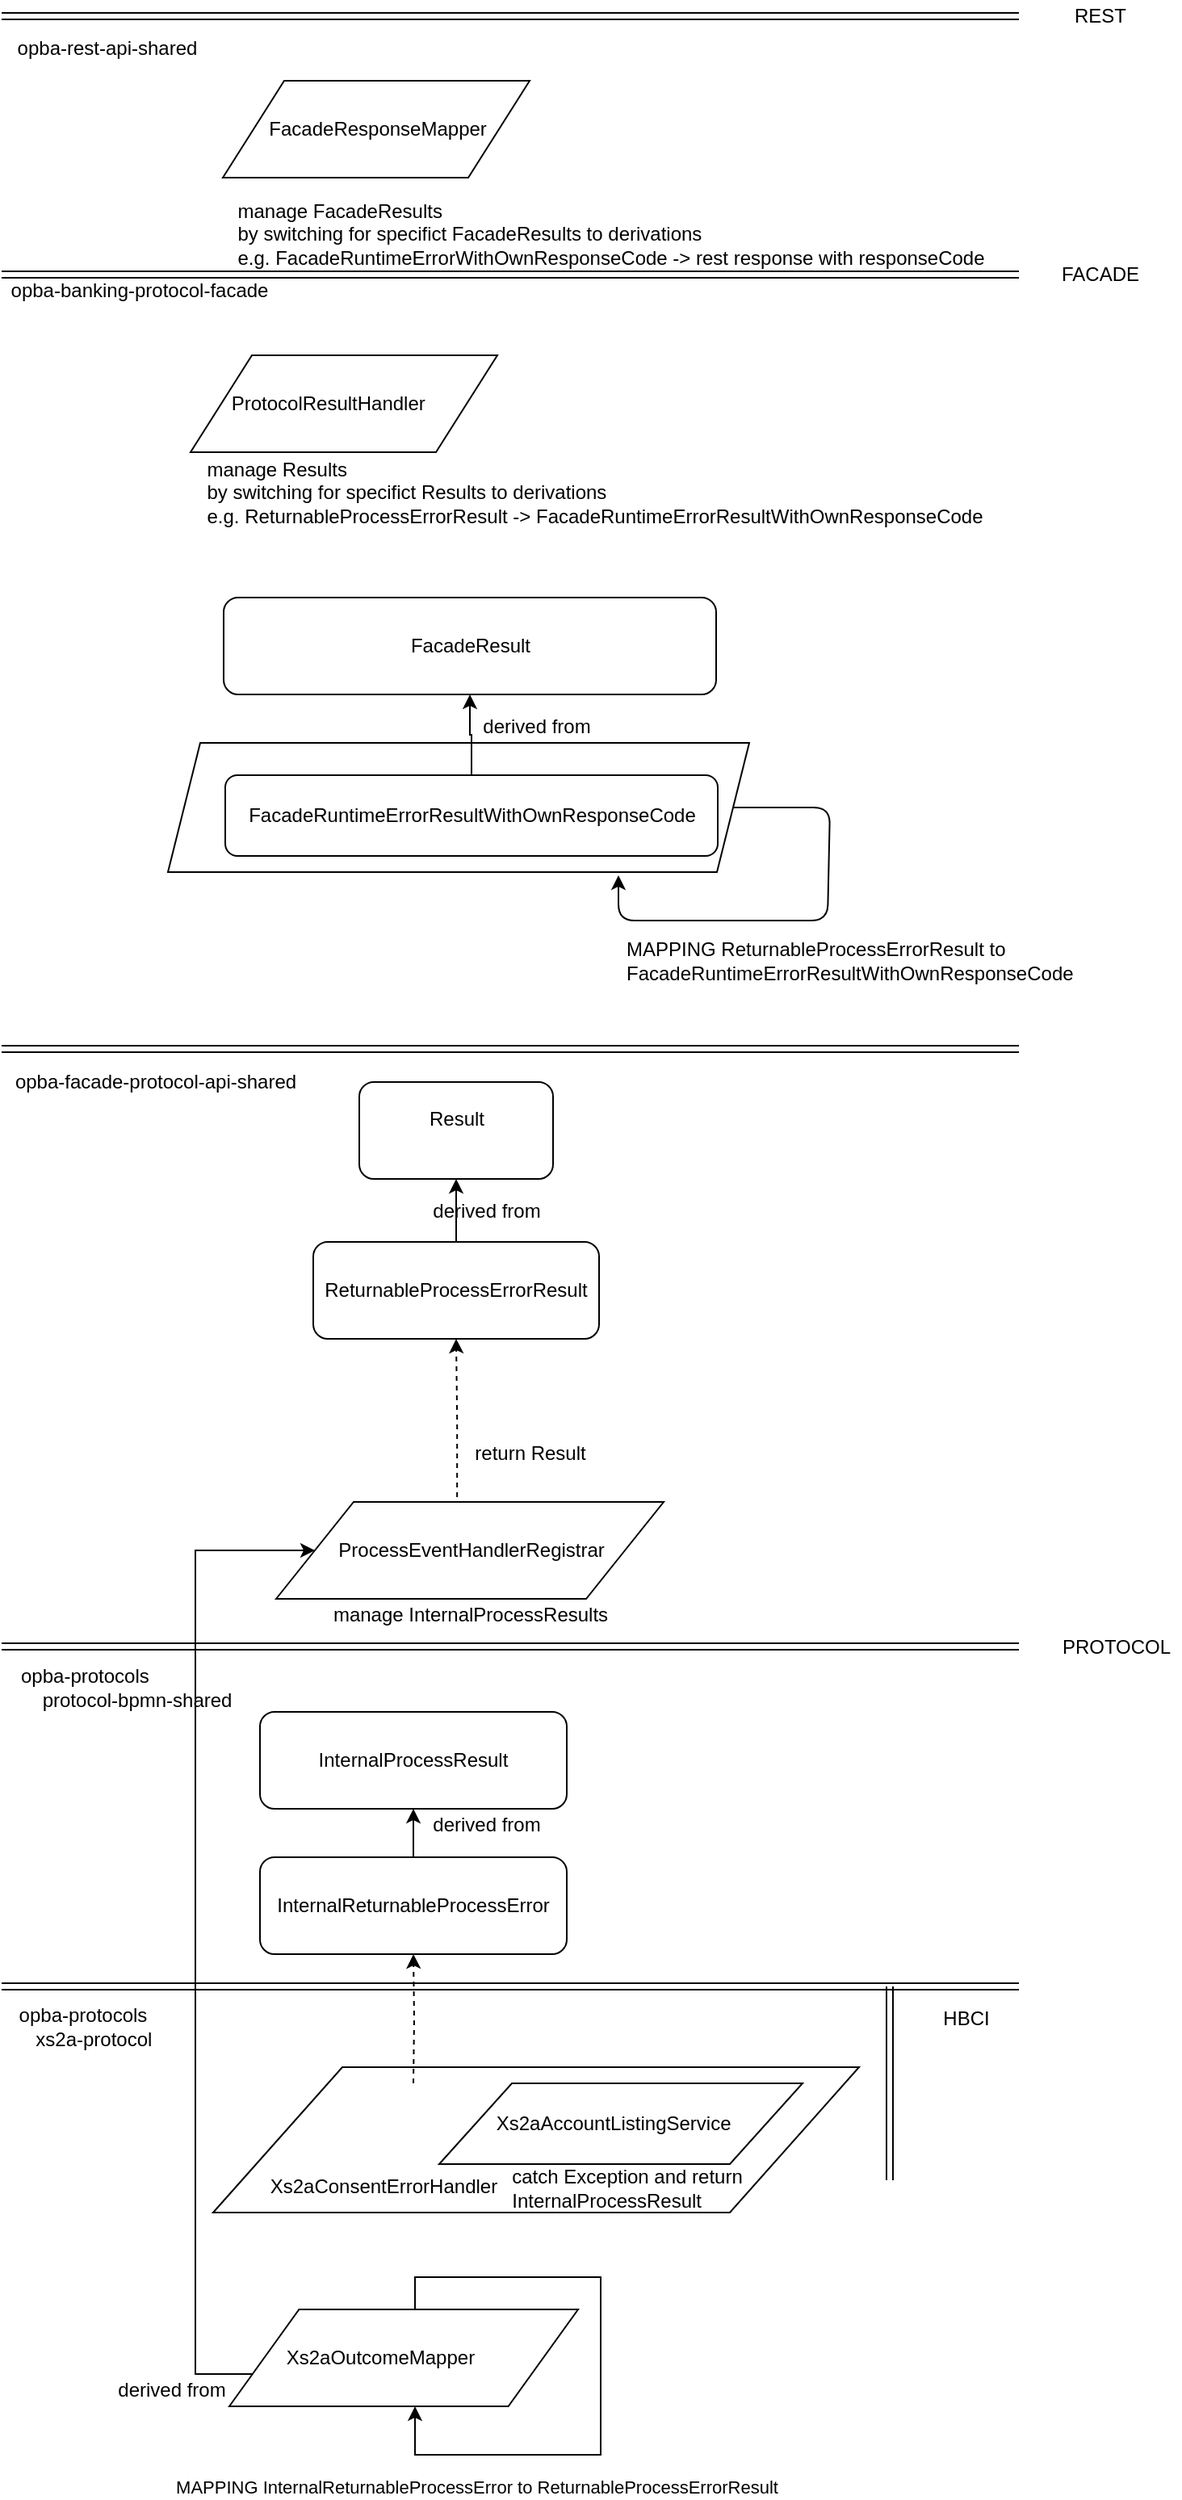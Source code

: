 <mxfile version="13.7.1" type="device"><diagram id="uUM1DB-Bi8F11nDRPf-g" name="Page-1"><mxGraphModel dx="2443" dy="1016" grid="1" gridSize="10" guides="1" tooltips="1" connect="1" arrows="1" fold="1" page="1" pageScale="1" pageWidth="827" pageHeight="1169" math="0" shadow="0"><root><mxCell id="0"/><mxCell id="1" parent="0"/><mxCell id="AXlnKBVcqeii8TM6MP6n-23" value="&lt;div&gt;&lt;br&gt;&lt;/div&gt;&lt;div&gt;&lt;br&gt;&lt;/div&gt;&lt;div&gt;&lt;br&gt;&lt;/div&gt;&lt;div&gt;&lt;br&gt;&lt;/div&gt;&lt;div&gt;&amp;nbsp;&amp;nbsp;&amp;nbsp;&amp;nbsp;&amp;nbsp;&amp;nbsp;&amp;nbsp;&amp;nbsp;&amp;nbsp; Xs2aConsentErrorHandler&lt;/div&gt;" style="shape=parallelogram;perimeter=parallelogramPerimeter;whiteSpace=wrap;html=1;shadow=0;glass=0;comic=0;gradientColor=none;align=left;" vertex="1" parent="1"><mxGeometry x="-649" y="1470" width="400" height="90" as="geometry"/></mxCell><mxCell id="AXlnKBVcqeii8TM6MP6n-9" value="" style="shape=parallelogram;perimeter=parallelogramPerimeter;whiteSpace=wrap;html=1;fixedSize=1;strokeColor=#000000;" vertex="1" parent="1"><mxGeometry x="-677" y="650" width="360" height="80" as="geometry"/></mxCell><mxCell id="7GJgNaukE1ZifDjB1rNI-16" style="edgeStyle=orthogonalEdgeStyle;rounded=0;orthogonalLoop=1;jettySize=auto;html=1;entryX=0.5;entryY=1;entryDx=0;entryDy=0;dashed=1;" parent="1" target="7GJgNaukE1ZifDjB1rNI-15" edge="1"><mxGeometry relative="1" as="geometry"><mxPoint x="-525" y="1480" as="sourcePoint"/></mxGeometry></mxCell><mxCell id="7GJgNaukE1ZifDjB1rNI-3" value="" style="shape=link;html=1;" parent="1" edge="1"><mxGeometry width="50" height="50" relative="1" as="geometry"><mxPoint x="-780" y="1209.5" as="sourcePoint"/><mxPoint x="-150" y="1209.5" as="targetPoint"/></mxGeometry></mxCell><mxCell id="7GJgNaukE1ZifDjB1rNI-5" value="" style="shape=link;html=1;width=4;" parent="1" edge="1"><mxGeometry width="50" height="50" relative="1" as="geometry"><mxPoint x="-230" y="1420" as="sourcePoint"/><mxPoint x="-230" y="1540" as="targetPoint"/></mxGeometry></mxCell><mxCell id="7GJgNaukE1ZifDjB1rNI-6" value="HBCI" style="text;html=1;align=center;verticalAlign=middle;resizable=0;points=[];autosize=1;" parent="1" vertex="1"><mxGeometry x="-203" y="1430" width="40" height="20" as="geometry"/></mxCell><mxCell id="7GJgNaukE1ZifDjB1rNI-7" value="FACADE" style="text;html=1;align=center;verticalAlign=middle;resizable=0;points=[];autosize=1;" parent="1" vertex="1"><mxGeometry x="-130" y="350" width="60" height="20" as="geometry"/></mxCell><mxCell id="7GJgNaukE1ZifDjB1rNI-8" value="" style="shape=link;html=1;" parent="1" edge="1"><mxGeometry width="50" height="50" relative="1" as="geometry"><mxPoint x="-780" y="839.5" as="sourcePoint"/><mxPoint x="-150" y="839.5" as="targetPoint"/></mxGeometry></mxCell><mxCell id="7GJgNaukE1ZifDjB1rNI-11" value="PROTOCOL" style="text;html=1;align=center;verticalAlign=middle;resizable=0;points=[];autosize=1;" parent="1" vertex="1"><mxGeometry x="-130" y="1200" width="80" height="20" as="geometry"/></mxCell><mxCell id="7GJgNaukE1ZifDjB1rNI-12" value="" style="shape=link;html=1;" parent="1" edge="1"><mxGeometry width="50" height="50" relative="1" as="geometry"><mxPoint x="-780" y="1420" as="sourcePoint"/><mxPoint x="-150" y="1420" as="targetPoint"/></mxGeometry></mxCell><mxCell id="7GJgNaukE1ZifDjB1rNI-34" style="edgeStyle=orthogonalEdgeStyle;rounded=0;orthogonalLoop=1;jettySize=auto;html=1;entryX=0.5;entryY=1;entryDx=0;entryDy=0;" parent="1" source="7GJgNaukE1ZifDjB1rNI-15" target="7GJgNaukE1ZifDjB1rNI-33" edge="1"><mxGeometry relative="1" as="geometry"/></mxCell><mxCell id="7GJgNaukE1ZifDjB1rNI-15" value="&lt;div&gt;InternalReturnableProcessError&lt;/div&gt;" style="rounded=1;whiteSpace=wrap;html=1;" parent="1" vertex="1"><mxGeometry x="-620" y="1340" width="190" height="60" as="geometry"/></mxCell><mxCell id="7GJgNaukE1ZifDjB1rNI-17" value="catch Exception and return &lt;br&gt;&lt;div align=&quot;left&quot;&gt;InternalProcessResult&lt;br&gt;&lt;/div&gt;" style="text;html=1;align=center;verticalAlign=middle;resizable=0;points=[];autosize=1;" parent="1" vertex="1"><mxGeometry x="-473" y="1530" width="160" height="30" as="geometry"/></mxCell><mxCell id="7GJgNaukE1ZifDjB1rNI-26" style="edgeStyle=orthogonalEdgeStyle;rounded=0;orthogonalLoop=1;jettySize=auto;html=1;dashed=1;entryX=0.5;entryY=1;entryDx=0;entryDy=0;exitX=0.467;exitY=-0.05;exitDx=0;exitDy=0;exitPerimeter=0;" parent="1" source="7GJgNaukE1ZifDjB1rNI-52" target="7GJgNaukE1ZifDjB1rNI-24" edge="1"><mxGeometry relative="1" as="geometry"><mxPoint x="-530" y="1030" as="targetPoint"/><mxPoint x="-498.5" y="1105" as="sourcePoint"/></mxGeometry></mxCell><mxCell id="7GJgNaukE1ZifDjB1rNI-21" style="edgeStyle=orthogonalEdgeStyle;rounded=0;orthogonalLoop=1;jettySize=auto;html=1;endArrow=classic;endFill=1;" parent="1" edge="1" target="7GJgNaukE1ZifDjB1rNI-52" source="7GJgNaukE1ZifDjB1rNI-60"><mxGeometry relative="1" as="geometry"><mxPoint x="-620" y="1600" as="sourcePoint"/><mxPoint x="-618" y="1120" as="targetPoint"/><Array as="points"><mxPoint x="-660" y="1660"/><mxPoint x="-660" y="1150"/></Array></mxGeometry></mxCell><mxCell id="7GJgNaukE1ZifDjB1rNI-31" style="edgeStyle=orthogonalEdgeStyle;rounded=0;orthogonalLoop=1;jettySize=auto;html=1;entryX=0.5;entryY=1;entryDx=0;entryDy=0;" parent="1" edge="1"><mxGeometry relative="1" as="geometry"><mxPoint x="-524" y="1680" as="targetPoint"/><mxPoint x="-524" y="1620" as="sourcePoint"/><Array as="points"><mxPoint x="-524" y="1600"/><mxPoint x="-409" y="1600"/><mxPoint x="-409" y="1710"/><mxPoint x="-524" y="1710"/></Array></mxGeometry></mxCell><mxCell id="7GJgNaukE1ZifDjB1rNI-32" value="&lt;div&gt;MAPPING InternalReturnableProcessError to ReturnableProcessErrorResult&lt;br&gt;&lt;/div&gt;" style="edgeLabel;html=1;align=center;verticalAlign=middle;resizable=0;points=[];" parent="7GJgNaukE1ZifDjB1rNI-31" vertex="1" connectable="0"><mxGeometry x="0.582" y="4" relative="1" as="geometry"><mxPoint x="-14" y="16" as="offset"/></mxGeometry></mxCell><mxCell id="7GJgNaukE1ZifDjB1rNI-22" value="derived from" style="text;html=1;align=center;verticalAlign=middle;resizable=0;points=[];autosize=1;" parent="1" vertex="1"><mxGeometry x="-715" y="1660" width="80" height="20" as="geometry"/></mxCell><mxCell id="7GJgNaukE1ZifDjB1rNI-29" style="edgeStyle=orthogonalEdgeStyle;rounded=0;orthogonalLoop=1;jettySize=auto;html=1;entryX=0.5;entryY=1;entryDx=0;entryDy=0;" parent="1" source="7GJgNaukE1ZifDjB1rNI-24" target="7GJgNaukE1ZifDjB1rNI-28" edge="1"><mxGeometry relative="1" as="geometry"/></mxCell><mxCell id="7GJgNaukE1ZifDjB1rNI-24" value="&lt;div&gt;ReturnableProcessErrorResult&lt;/div&gt;" style="rounded=1;whiteSpace=wrap;html=1;" parent="1" vertex="1"><mxGeometry x="-587" y="959" width="177" height="60" as="geometry"/></mxCell><mxCell id="7GJgNaukE1ZifDjB1rNI-27" value="&lt;div&gt;return Result&lt;/div&gt;" style="text;html=1;align=center;verticalAlign=middle;resizable=0;points=[];autosize=1;" parent="1" vertex="1"><mxGeometry x="-493" y="1080" width="80" height="20" as="geometry"/></mxCell><mxCell id="7GJgNaukE1ZifDjB1rNI-28" value="&lt;div&gt;Result&lt;/div&gt;&lt;div&gt;&lt;br&gt;&lt;/div&gt;" style="rounded=1;whiteSpace=wrap;html=1;" parent="1" vertex="1"><mxGeometry x="-558.5" y="860" width="120" height="60" as="geometry"/></mxCell><mxCell id="7GJgNaukE1ZifDjB1rNI-30" value="derived from" style="text;html=1;align=center;verticalAlign=middle;resizable=0;points=[];autosize=1;" parent="1" vertex="1"><mxGeometry x="-520" y="930" width="80" height="20" as="geometry"/></mxCell><mxCell id="7GJgNaukE1ZifDjB1rNI-33" value="InternalProcessResult" style="rounded=1;whiteSpace=wrap;html=1;" parent="1" vertex="1"><mxGeometry x="-620" y="1250" width="190" height="60" as="geometry"/></mxCell><mxCell id="7GJgNaukE1ZifDjB1rNI-35" value="derived from" style="text;html=1;align=center;verticalAlign=middle;resizable=0;points=[];autosize=1;" parent="1" vertex="1"><mxGeometry x="-520" y="1310" width="80" height="20" as="geometry"/></mxCell><mxCell id="7GJgNaukE1ZifDjB1rNI-41" value="manage InternalProcessResults" style="text;html=1;align=center;verticalAlign=middle;resizable=0;points=[];autosize=1;" parent="1" vertex="1"><mxGeometry x="-585" y="1180" width="190" height="20" as="geometry"/></mxCell><mxCell id="7GJgNaukE1ZifDjB1rNI-43" value="&lt;div&gt;opba-protocols&lt;/div&gt;&lt;div&gt;&amp;nbsp;&amp;nbsp;&amp;nbsp; protocol-bpmn-shared&lt;br&gt;&lt;/div&gt;" style="text;html=1;align=left;verticalAlign=middle;resizable=0;points=[];autosize=1;" parent="1" vertex="1"><mxGeometry x="-770" y="1220" width="150" height="30" as="geometry"/></mxCell><mxCell id="7GJgNaukE1ZifDjB1rNI-46" value="opba-facade-protocol-api-shared" style="text;html=1;align=center;verticalAlign=middle;resizable=0;points=[];autosize=1;" parent="1" vertex="1"><mxGeometry x="-780" y="850" width="190" height="20" as="geometry"/></mxCell><mxCell id="7GJgNaukE1ZifDjB1rNI-52" value="&amp;nbsp;&amp;nbsp;&amp;nbsp;&amp;nbsp;&amp;nbsp;&amp;nbsp;&amp;nbsp;&amp;nbsp;&amp;nbsp;&amp;nbsp; ProcessEventHandlerRegistrar" style="shape=parallelogram;perimeter=parallelogramPerimeter;whiteSpace=wrap;html=1;shadow=0;glass=0;comic=0;gradientColor=none;align=left;" parent="1" vertex="1"><mxGeometry x="-610" y="1120" width="240" height="60" as="geometry"/></mxCell><mxCell id="7GJgNaukE1ZifDjB1rNI-60" value="&amp;nbsp; &amp;nbsp;&amp;nbsp; &amp;nbsp;&amp;nbsp;&amp;nbsp;&amp;nbsp; Xs2aOutcomeMapper" style="shape=parallelogram;perimeter=parallelogramPerimeter;whiteSpace=wrap;html=1;shadow=0;glass=0;comic=0;gradientColor=none;align=left;" parent="1" vertex="1"><mxGeometry x="-639" y="1620" width="216" height="60" as="geometry"/></mxCell><mxCell id="7GJgNaukE1ZifDjB1rNI-61" value="&lt;div&gt;opba-protocols&lt;/div&gt;&lt;div align=&quot;left&quot;&gt;&amp;nbsp;&amp;nbsp;&amp;nbsp; xs2a-protocol&lt;br&gt;&lt;/div&gt;" style="text;html=1;align=center;verticalAlign=middle;resizable=0;points=[];autosize=1;" parent="1" vertex="1"><mxGeometry x="-780" y="1430" width="100" height="30" as="geometry"/></mxCell><mxCell id="7GJgNaukE1ZifDjB1rNI-64" value="" style="shape=link;html=1;" parent="1" edge="1"><mxGeometry width="50" height="50" relative="1" as="geometry"><mxPoint x="-780" y="360" as="sourcePoint"/><mxPoint x="-150" y="360" as="targetPoint"/></mxGeometry></mxCell><mxCell id="7GJgNaukE1ZifDjB1rNI-65" value="&amp;nbsp;&amp;nbsp;&amp;nbsp;&amp;nbsp;&amp;nbsp;&amp;nbsp; ProtocolResultHandler" style="shape=parallelogram;perimeter=parallelogramPerimeter;whiteSpace=wrap;html=1;shadow=0;glass=0;comic=0;gradientColor=none;align=left;" parent="1" vertex="1"><mxGeometry x="-663" y="410" width="190" height="60" as="geometry"/></mxCell><mxCell id="7GJgNaukE1ZifDjB1rNI-68" value="opba-banking-protocol-facade" style="text;html=1;align=center;verticalAlign=middle;resizable=0;points=[];autosize=1;" parent="1" vertex="1"><mxGeometry x="-780" y="360" width="170" height="20" as="geometry"/></mxCell><mxCell id="7GJgNaukE1ZifDjB1rNI-69" value="&amp;nbsp;&amp;nbsp;&amp;nbsp;&amp;nbsp;&amp;nbsp;&amp;nbsp;&amp;nbsp;&amp;nbsp;&amp;nbsp; Xs2aAccountListingService" style="shape=parallelogram;perimeter=parallelogramPerimeter;whiteSpace=wrap;html=1;shadow=0;glass=0;comic=0;gradientColor=none;align=left;" parent="1" vertex="1"><mxGeometry x="-509" y="1480" width="225" height="50" as="geometry"/></mxCell><mxCell id="7GJgNaukE1ZifDjB1rNI-70" value="&lt;div&gt;&lt;div align=&quot;left&quot;&gt;manage Results&lt;br&gt;&lt;/div&gt;&lt;div align=&quot;left&quot;&gt;by switching for specifict Results to derivations&lt;br&gt;&lt;/div&gt;&lt;/div&gt;e.g. ReturnableProcessErrorResult -&amp;gt; FacadeRuntimeErrorResultWithOwnResponseCode" style="text;html=1;align=center;verticalAlign=middle;resizable=0;points=[];autosize=1;" parent="1" vertex="1"><mxGeometry x="-663" y="470" width="500" height="50" as="geometry"/></mxCell><mxCell id="AXlnKBVcqeii8TM6MP6n-14" value="" style="edgeStyle=orthogonalEdgeStyle;rounded=0;orthogonalLoop=1;jettySize=auto;html=1;endArrow=classic;endFill=1;" edge="1" parent="1" source="AXlnKBVcqeii8TM6MP6n-4" target="AXlnKBVcqeii8TM6MP6n-5"><mxGeometry relative="1" as="geometry"/></mxCell><mxCell id="AXlnKBVcqeii8TM6MP6n-4" value="&lt;div&gt;FacadeRuntimeErrorResultWithOwnResponseCode&lt;/div&gt;" style="rounded=1;whiteSpace=wrap;html=1;strokeColor=#000000;" vertex="1" parent="1"><mxGeometry x="-641.5" y="670" width="305" height="50" as="geometry"/></mxCell><mxCell id="AXlnKBVcqeii8TM6MP6n-5" value="&lt;div&gt;FacadeResult&lt;/div&gt;" style="rounded=1;whiteSpace=wrap;html=1;strokeColor=#000000;" vertex="1" parent="1"><mxGeometry x="-642.5" y="560" width="305" height="60" as="geometry"/></mxCell><mxCell id="AXlnKBVcqeii8TM6MP6n-10" value="" style="endArrow=classic;html=1;exitX=1;exitY=0.5;exitDx=0;exitDy=0;entryX=0.775;entryY=1.025;entryDx=0;entryDy=0;entryPerimeter=0;" edge="1" parent="1" source="AXlnKBVcqeii8TM6MP6n-9" target="AXlnKBVcqeii8TM6MP6n-9"><mxGeometry width="50" height="50" relative="1" as="geometry"><mxPoint x="-438.5" y="880" as="sourcePoint"/><mxPoint x="-258.5" y="750" as="targetPoint"/><Array as="points"><mxPoint x="-267" y="690"/><mxPoint x="-268.5" y="760"/><mxPoint x="-327" y="760"/><mxPoint x="-398" y="760"/></Array></mxGeometry></mxCell><mxCell id="AXlnKBVcqeii8TM6MP6n-11" value="MAPPING ReturnableProcessErrorResult to&lt;br&gt;FacadeRuntimeErrorResultWithOwnResponseCode" style="text;html=1;align=left;verticalAlign=middle;resizable=0;points=[];autosize=1;" vertex="1" parent="1"><mxGeometry x="-395" y="770" width="290" height="30" as="geometry"/></mxCell><mxCell id="AXlnKBVcqeii8TM6MP6n-15" value="&lt;div&gt;derived from&lt;/div&gt;" style="text;html=1;align=center;verticalAlign=middle;resizable=0;points=[];autosize=1;" vertex="1" parent="1"><mxGeometry x="-489" y="630" width="80" height="20" as="geometry"/></mxCell><mxCell id="AXlnKBVcqeii8TM6MP6n-16" value="" style="shape=link;html=1;" edge="1" parent="1"><mxGeometry width="50" height="50" relative="1" as="geometry"><mxPoint x="-780" y="200" as="sourcePoint"/><mxPoint x="-150" y="200" as="targetPoint"/></mxGeometry></mxCell><mxCell id="AXlnKBVcqeii8TM6MP6n-17" value="opba-rest-api-shared" style="text;html=1;align=center;verticalAlign=middle;resizable=0;points=[];autosize=1;" vertex="1" parent="1"><mxGeometry x="-780" y="210" width="130" height="20" as="geometry"/></mxCell><mxCell id="AXlnKBVcqeii8TM6MP6n-18" value="&amp;nbsp;&amp;nbsp;&amp;nbsp;&amp;nbsp;&amp;nbsp;&amp;nbsp;&amp;nbsp; FacadeResponseMapper" style="shape=parallelogram;perimeter=parallelogramPerimeter;whiteSpace=wrap;html=1;shadow=0;glass=0;comic=0;gradientColor=none;align=left;" vertex="1" parent="1"><mxGeometry x="-643" y="240" width="190" height="60" as="geometry"/></mxCell><mxCell id="AXlnKBVcqeii8TM6MP6n-19" value="&lt;div align=&quot;left&quot;&gt;manage FacadeResults&lt;br&gt;&lt;/div&gt;&lt;div align=&quot;left&quot;&gt;by switching for specifict FacadeResults to derivations&lt;br&gt;&lt;/div&gt;&lt;div align=&quot;left&quot;&gt;e.g. FacadeRuntimeErrorWithOwnResponseCode -&amp;gt; rest response with responseCode&lt;br&gt;&lt;/div&gt;" style="text;html=1;align=center;verticalAlign=middle;resizable=0;points=[];autosize=1;" vertex="1" parent="1"><mxGeometry x="-643" y="310" width="480" height="50" as="geometry"/></mxCell><mxCell id="AXlnKBVcqeii8TM6MP6n-22" value="REST" style="text;html=1;align=center;verticalAlign=middle;resizable=0;points=[];autosize=1;" vertex="1" parent="1"><mxGeometry x="-125" y="190" width="50" height="20" as="geometry"/></mxCell></root></mxGraphModel></diagram></mxfile>